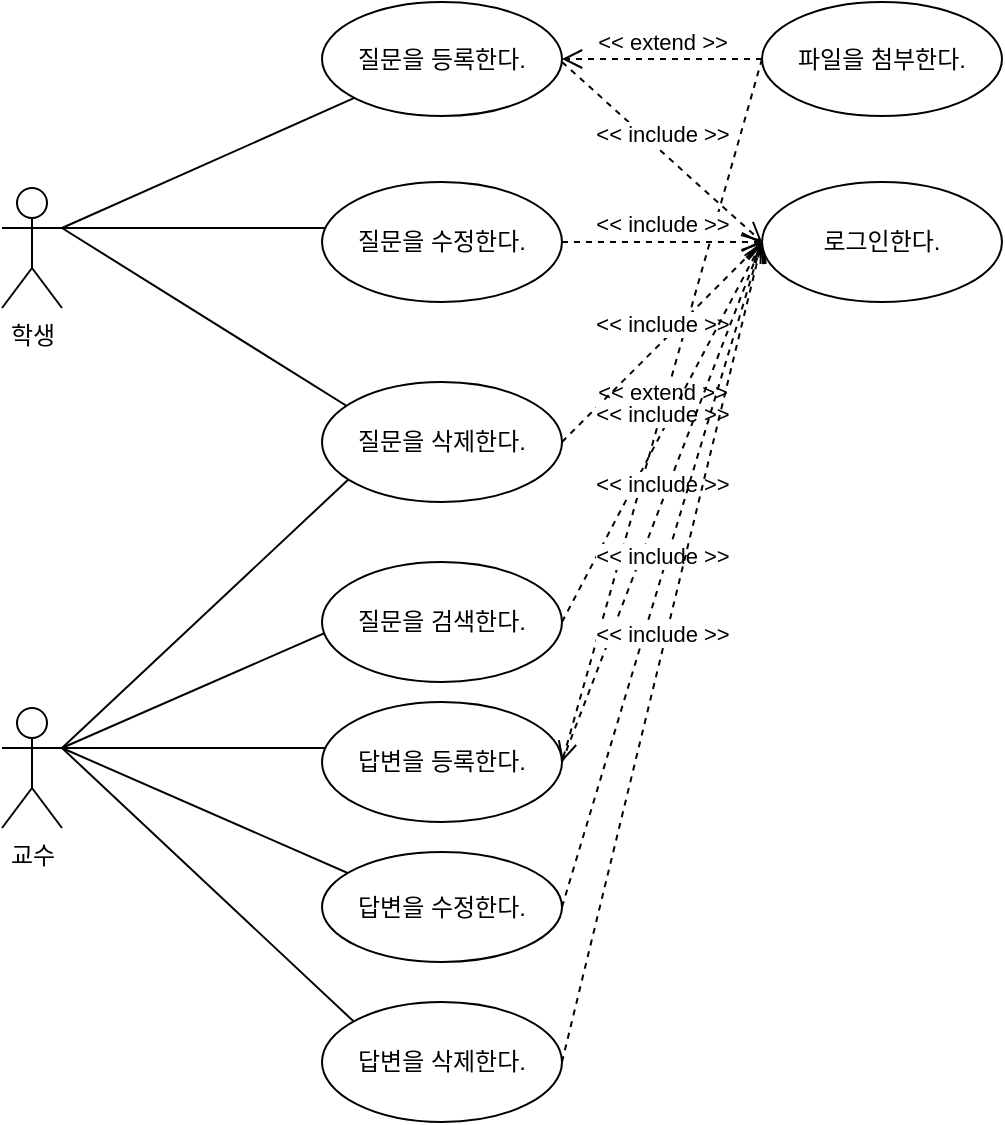 <mxfile version="14.6.11" type="github">
  <diagram id="xFNOrWiRcgRYx5PrVdhh" name="Page-1">
    <mxGraphModel dx="1038" dy="548" grid="1" gridSize="10" guides="1" tooltips="1" connect="1" arrows="1" fold="1" page="1" pageScale="1" pageWidth="827" pageHeight="1169" math="0" shadow="0">
      <root>
        <mxCell id="0" />
        <mxCell id="1" parent="0" />
        <mxCell id="tzKKWCPiVwri3gs895Ib-1" value="학생" style="shape=umlActor;verticalLabelPosition=bottom;verticalAlign=top;html=1;outlineConnect=0;" vertex="1" parent="1">
          <mxGeometry x="90" y="203" width="30" height="60" as="geometry" />
        </mxCell>
        <mxCell id="tzKKWCPiVwri3gs895Ib-3" value="교수" style="shape=umlActor;verticalLabelPosition=bottom;verticalAlign=top;html=1;outlineConnect=0;" vertex="1" parent="1">
          <mxGeometry x="90" y="463" width="30" height="60" as="geometry" />
        </mxCell>
        <mxCell id="tzKKWCPiVwri3gs895Ib-4" value="" style="endArrow=none;html=1;" edge="1" parent="1" target="tzKKWCPiVwri3gs895Ib-12">
          <mxGeometry width="50" height="50" relative="1" as="geometry">
            <mxPoint x="120" y="223" as="sourcePoint" />
            <mxPoint x="280" y="123" as="targetPoint" />
          </mxGeometry>
        </mxCell>
        <mxCell id="tzKKWCPiVwri3gs895Ib-5" value="" style="endArrow=none;html=1;" edge="1" parent="1">
          <mxGeometry width="50" height="50" relative="1" as="geometry">
            <mxPoint x="120" y="223" as="sourcePoint" />
            <mxPoint x="280" y="223" as="targetPoint" />
          </mxGeometry>
        </mxCell>
        <mxCell id="tzKKWCPiVwri3gs895Ib-6" value="" style="endArrow=none;html=1;" edge="1" parent="1">
          <mxGeometry width="50" height="50" relative="1" as="geometry">
            <mxPoint x="120" y="223" as="sourcePoint" />
            <mxPoint x="280" y="323" as="targetPoint" />
          </mxGeometry>
        </mxCell>
        <mxCell id="tzKKWCPiVwri3gs895Ib-7" value="" style="endArrow=none;html=1;" edge="1" parent="1">
          <mxGeometry width="50" height="50" relative="1" as="geometry">
            <mxPoint x="120" y="483" as="sourcePoint" />
            <mxPoint x="280" y="333" as="targetPoint" />
          </mxGeometry>
        </mxCell>
        <mxCell id="tzKKWCPiVwri3gs895Ib-8" value="" style="endArrow=none;html=1;" edge="1" parent="1">
          <mxGeometry width="50" height="50" relative="1" as="geometry">
            <mxPoint x="120" y="483" as="sourcePoint" />
            <mxPoint x="280" y="413" as="targetPoint" />
          </mxGeometry>
        </mxCell>
        <mxCell id="tzKKWCPiVwri3gs895Ib-9" value="" style="endArrow=none;html=1;" edge="1" parent="1">
          <mxGeometry width="50" height="50" relative="1" as="geometry">
            <mxPoint x="120" y="483" as="sourcePoint" />
            <mxPoint x="280" y="483" as="targetPoint" />
          </mxGeometry>
        </mxCell>
        <mxCell id="tzKKWCPiVwri3gs895Ib-10" value="" style="endArrow=none;html=1;" edge="1" parent="1">
          <mxGeometry width="50" height="50" relative="1" as="geometry">
            <mxPoint x="120" y="483" as="sourcePoint" />
            <mxPoint x="280" y="553" as="targetPoint" />
          </mxGeometry>
        </mxCell>
        <mxCell id="tzKKWCPiVwri3gs895Ib-11" value="" style="endArrow=none;html=1;" edge="1" parent="1">
          <mxGeometry width="50" height="50" relative="1" as="geometry">
            <mxPoint x="120" y="483" as="sourcePoint" />
            <mxPoint x="280" y="633" as="targetPoint" />
          </mxGeometry>
        </mxCell>
        <mxCell id="tzKKWCPiVwri3gs895Ib-12" value="질문을 등록한다." style="ellipse;whiteSpace=wrap;html=1;" vertex="1" parent="1">
          <mxGeometry x="250" y="110" width="120" height="57" as="geometry" />
        </mxCell>
        <mxCell id="tzKKWCPiVwri3gs895Ib-13" value="질문을 수정한다." style="ellipse;whiteSpace=wrap;html=1;" vertex="1" parent="1">
          <mxGeometry x="250" y="200" width="120" height="60" as="geometry" />
        </mxCell>
        <mxCell id="tzKKWCPiVwri3gs895Ib-15" value="질문을 삭제한다." style="ellipse;whiteSpace=wrap;html=1;" vertex="1" parent="1">
          <mxGeometry x="250" y="300" width="120" height="60" as="geometry" />
        </mxCell>
        <mxCell id="tzKKWCPiVwri3gs895Ib-16" value="질문을 검색한다." style="ellipse;whiteSpace=wrap;html=1;" vertex="1" parent="1">
          <mxGeometry x="250" y="390" width="120" height="60" as="geometry" />
        </mxCell>
        <mxCell id="tzKKWCPiVwri3gs895Ib-18" value="답변을 등록한다." style="ellipse;whiteSpace=wrap;html=1;" vertex="1" parent="1">
          <mxGeometry x="250" y="460" width="120" height="60" as="geometry" />
        </mxCell>
        <mxCell id="tzKKWCPiVwri3gs895Ib-19" value="답변을 수정한다." style="ellipse;whiteSpace=wrap;html=1;" vertex="1" parent="1">
          <mxGeometry x="250" y="535" width="120" height="55" as="geometry" />
        </mxCell>
        <mxCell id="tzKKWCPiVwri3gs895Ib-20" value="답변을 삭제한다." style="ellipse;whiteSpace=wrap;html=1;" vertex="1" parent="1">
          <mxGeometry x="250" y="610" width="120" height="60" as="geometry" />
        </mxCell>
        <mxCell id="tzKKWCPiVwri3gs895Ib-21" value="파일을 첨부한다." style="ellipse;whiteSpace=wrap;html=1;" vertex="1" parent="1">
          <mxGeometry x="470" y="110" width="120" height="57" as="geometry" />
        </mxCell>
        <mxCell id="tzKKWCPiVwri3gs895Ib-25" value="&amp;lt;&amp;lt; extend &amp;gt;&amp;gt;" style="html=1;verticalAlign=bottom;endArrow=open;dashed=1;endSize=8;exitX=0;exitY=0.5;exitDx=0;exitDy=0;entryX=1;entryY=0.5;entryDx=0;entryDy=0;" edge="1" parent="1" source="tzKKWCPiVwri3gs895Ib-21" target="tzKKWCPiVwri3gs895Ib-12">
          <mxGeometry relative="1" as="geometry">
            <mxPoint x="454" y="240" as="sourcePoint" />
            <mxPoint x="374" y="240" as="targetPoint" />
          </mxGeometry>
        </mxCell>
        <mxCell id="tzKKWCPiVwri3gs895Ib-26" value="&amp;lt;&amp;lt; extend &amp;gt;&amp;gt;" style="html=1;verticalAlign=bottom;endArrow=open;dashed=1;endSize=8;exitX=0;exitY=0.5;exitDx=0;exitDy=0;entryX=1;entryY=0.5;entryDx=0;entryDy=0;" edge="1" parent="1" source="tzKKWCPiVwri3gs895Ib-21" target="tzKKWCPiVwri3gs895Ib-18">
          <mxGeometry relative="1" as="geometry">
            <mxPoint x="560" y="350" as="sourcePoint" />
            <mxPoint x="480" y="350" as="targetPoint" />
          </mxGeometry>
        </mxCell>
        <mxCell id="tzKKWCPiVwri3gs895Ib-27" value="&amp;lt;&amp;lt; include &amp;gt;&amp;gt;" style="html=1;verticalAlign=bottom;endArrow=open;dashed=1;endSize=8;entryX=0;entryY=0.5;entryDx=0;entryDy=0;" edge="1" parent="1" target="tzKKWCPiVwri3gs895Ib-28">
          <mxGeometry relative="1" as="geometry">
            <mxPoint x="370" y="140" as="sourcePoint" />
            <mxPoint x="480" y="350" as="targetPoint" />
          </mxGeometry>
        </mxCell>
        <mxCell id="tzKKWCPiVwri3gs895Ib-28" value="로그인한다." style="ellipse;whiteSpace=wrap;html=1;" vertex="1" parent="1">
          <mxGeometry x="470" y="200" width="120" height="60" as="geometry" />
        </mxCell>
        <mxCell id="tzKKWCPiVwri3gs895Ib-29" value="&amp;lt;&amp;lt; include &amp;gt;&amp;gt;" style="html=1;verticalAlign=bottom;endArrow=open;dashed=1;endSize=8;exitX=1;exitY=0.5;exitDx=0;exitDy=0;entryX=0;entryY=0.5;entryDx=0;entryDy=0;" edge="1" parent="1" source="tzKKWCPiVwri3gs895Ib-13" target="tzKKWCPiVwri3gs895Ib-28">
          <mxGeometry relative="1" as="geometry">
            <mxPoint x="560" y="350" as="sourcePoint" />
            <mxPoint x="480" y="350" as="targetPoint" />
          </mxGeometry>
        </mxCell>
        <mxCell id="tzKKWCPiVwri3gs895Ib-30" value="&amp;lt;&amp;lt; include &amp;gt;&amp;gt;" style="html=1;verticalAlign=bottom;endArrow=open;dashed=1;endSize=8;exitX=1;exitY=0.5;exitDx=0;exitDy=0;" edge="1" parent="1" source="tzKKWCPiVwri3gs895Ib-15">
          <mxGeometry relative="1" as="geometry">
            <mxPoint x="560" y="350" as="sourcePoint" />
            <mxPoint x="470" y="230" as="targetPoint" />
          </mxGeometry>
        </mxCell>
        <mxCell id="tzKKWCPiVwri3gs895Ib-31" value="&amp;lt;&amp;lt; include &amp;gt;&amp;gt;" style="html=1;verticalAlign=bottom;endArrow=open;dashed=1;endSize=8;exitX=1;exitY=0.5;exitDx=0;exitDy=0;entryX=0;entryY=0.5;entryDx=0;entryDy=0;" edge="1" parent="1" source="tzKKWCPiVwri3gs895Ib-16" target="tzKKWCPiVwri3gs895Ib-28">
          <mxGeometry relative="1" as="geometry">
            <mxPoint x="560" y="350" as="sourcePoint" />
            <mxPoint x="480" y="350" as="targetPoint" />
          </mxGeometry>
        </mxCell>
        <mxCell id="tzKKWCPiVwri3gs895Ib-32" value="&amp;lt;&amp;lt; include &amp;gt;&amp;gt;" style="html=1;verticalAlign=bottom;endArrow=open;dashed=1;endSize=8;exitX=1;exitY=0.5;exitDx=0;exitDy=0;" edge="1" parent="1" source="tzKKWCPiVwri3gs895Ib-18">
          <mxGeometry relative="1" as="geometry">
            <mxPoint x="560" y="350" as="sourcePoint" />
            <mxPoint x="470" y="230" as="targetPoint" />
          </mxGeometry>
        </mxCell>
        <mxCell id="tzKKWCPiVwri3gs895Ib-33" value="&amp;lt;&amp;lt; include &amp;gt;&amp;gt;" style="html=1;verticalAlign=bottom;endArrow=open;dashed=1;endSize=8;exitX=1;exitY=0.5;exitDx=0;exitDy=0;" edge="1" parent="1" source="tzKKWCPiVwri3gs895Ib-19">
          <mxGeometry relative="1" as="geometry">
            <mxPoint x="560" y="350" as="sourcePoint" />
            <mxPoint x="470" y="230" as="targetPoint" />
          </mxGeometry>
        </mxCell>
        <mxCell id="tzKKWCPiVwri3gs895Ib-34" value="&amp;lt;&amp;lt; include &amp;gt;&amp;gt;" style="html=1;verticalAlign=bottom;endArrow=open;dashed=1;endSize=8;exitX=1;exitY=0.5;exitDx=0;exitDy=0;entryX=0;entryY=0.5;entryDx=0;entryDy=0;" edge="1" parent="1" source="tzKKWCPiVwri3gs895Ib-20" target="tzKKWCPiVwri3gs895Ib-28">
          <mxGeometry relative="1" as="geometry">
            <mxPoint x="560" y="350" as="sourcePoint" />
            <mxPoint x="480" y="350" as="targetPoint" />
          </mxGeometry>
        </mxCell>
      </root>
    </mxGraphModel>
  </diagram>
</mxfile>
